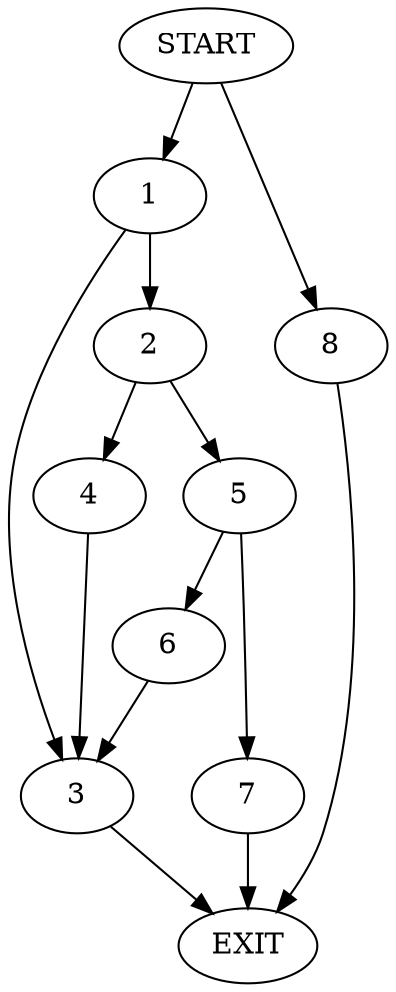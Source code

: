 digraph {
0 [label="START"]
9 [label="EXIT"]
0 -> 1
1 -> 2
1 -> 3
2 -> 4
2 -> 5
3 -> 9
5 -> 6
5 -> 7
4 -> 3
6 -> 3
7 -> 9
0 -> 8
8 -> 9
}
